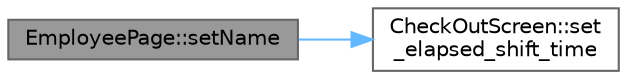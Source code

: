 digraph "EmployeePage::setName"
{
 // LATEX_PDF_SIZE
  bgcolor="transparent";
  edge [fontname=Helvetica,fontsize=10,labelfontname=Helvetica,labelfontsize=10];
  node [fontname=Helvetica,fontsize=10,shape=box,height=0.2,width=0.4];
  rankdir="LR";
  Node1 [id="Node000001",label="EmployeePage::setName",height=0.2,width=0.4,color="gray40", fillcolor="grey60", style="filled", fontcolor="black",tooltip="This function sets the name of the employee and updates the label."];
  Node1 -> Node2 [id="edge1_Node000001_Node000002",color="steelblue1",style="solid",tooltip=" "];
  Node2 [id="Node000002",label="CheckOutScreen::set\l_elapsed_shift_time",height=0.2,width=0.4,color="grey40", fillcolor="white", style="filled",URL="$class_check_out_screen.html#ad217eb0f29b29b0f02f86ce452abe11d",tooltip="This function sets the elapsed shift time."];
}
